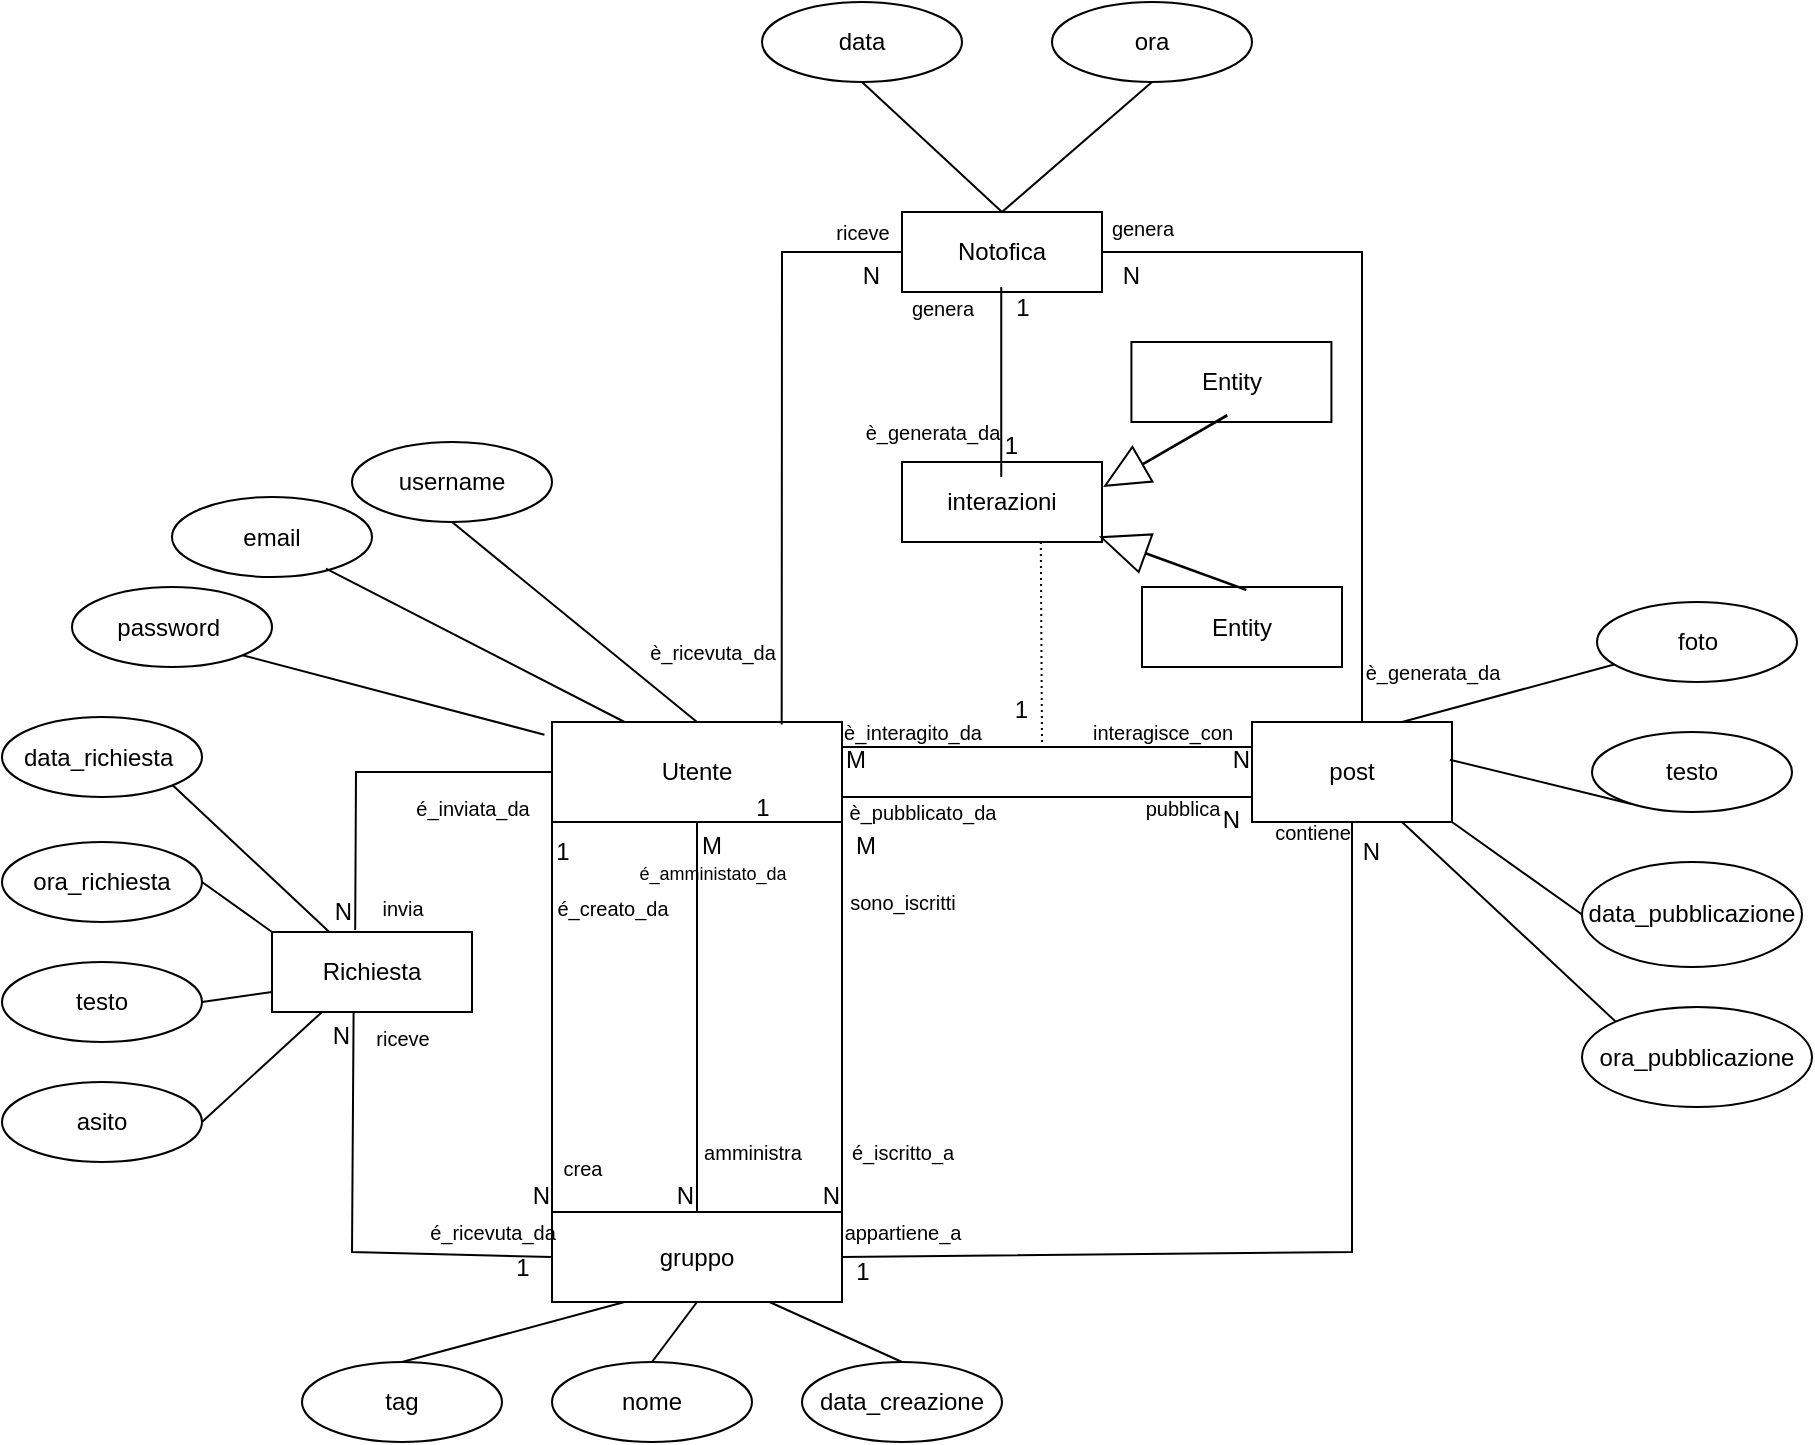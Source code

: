 <mxfile version="22.0.2" type="device">
  <diagram id="R2lEEEUBdFMjLlhIrx00" name="Page-1">
    <mxGraphModel dx="1247" dy="727" grid="1" gridSize="10" guides="1" tooltips="1" connect="1" arrows="1" fold="1" page="1" pageScale="1" pageWidth="1100" pageHeight="850" math="0" shadow="0" extFonts="Permanent Marker^https://fonts.googleapis.com/css?family=Permanent+Marker">
      <root>
        <mxCell id="0" />
        <mxCell id="1" parent="0" />
        <mxCell id="ZvkQ7QNa-g7VnBk4vGac-1" value="Utente" style="whiteSpace=wrap;html=1;align=center;" vertex="1" parent="1">
          <mxGeometry x="395" y="380" width="145" height="50" as="geometry" />
        </mxCell>
        <mxCell id="ZvkQ7QNa-g7VnBk4vGac-2" value="" style="endArrow=none;html=1;rounded=0;exitX=1;exitY=0.25;exitDx=0;exitDy=0;entryX=0;entryY=0.25;entryDx=0;entryDy=0;" edge="1" parent="1" source="ZvkQ7QNa-g7VnBk4vGac-1" target="ZvkQ7QNa-g7VnBk4vGac-5">
          <mxGeometry relative="1" as="geometry">
            <mxPoint x="555" y="485" as="sourcePoint" />
            <mxPoint x="715" y="485" as="targetPoint" />
          </mxGeometry>
        </mxCell>
        <mxCell id="ZvkQ7QNa-g7VnBk4vGac-3" value="M" style="resizable=0;html=1;whiteSpace=wrap;align=left;verticalAlign=bottom;" connectable="0" vertex="1" parent="ZvkQ7QNa-g7VnBk4vGac-2">
          <mxGeometry x="-1" relative="1" as="geometry">
            <mxPoint y="15" as="offset" />
          </mxGeometry>
        </mxCell>
        <mxCell id="ZvkQ7QNa-g7VnBk4vGac-4" value="N" style="resizable=0;html=1;whiteSpace=wrap;align=right;verticalAlign=bottom;" connectable="0" vertex="1" parent="ZvkQ7QNa-g7VnBk4vGac-2">
          <mxGeometry x="1" relative="1" as="geometry">
            <mxPoint y="15" as="offset" />
          </mxGeometry>
        </mxCell>
        <mxCell id="ZvkQ7QNa-g7VnBk4vGac-5" value="post" style="whiteSpace=wrap;html=1;align=center;" vertex="1" parent="1">
          <mxGeometry x="745" y="380" width="100" height="50" as="geometry" />
        </mxCell>
        <mxCell id="ZvkQ7QNa-g7VnBk4vGac-6" value="" style="endArrow=none;html=1;rounded=0;entryX=0;entryY=0;entryDx=0;entryDy=0;exitX=0;exitY=1;exitDx=0;exitDy=0;" edge="1" parent="1" source="ZvkQ7QNa-g7VnBk4vGac-1" target="ZvkQ7QNa-g7VnBk4vGac-8">
          <mxGeometry relative="1" as="geometry">
            <mxPoint x="390" y="450" as="sourcePoint" />
            <mxPoint x="415" y="655" as="targetPoint" />
          </mxGeometry>
        </mxCell>
        <mxCell id="ZvkQ7QNa-g7VnBk4vGac-7" value="N" style="resizable=0;html=1;whiteSpace=wrap;align=right;verticalAlign=bottom;" connectable="0" vertex="1" parent="ZvkQ7QNa-g7VnBk4vGac-6">
          <mxGeometry x="1" relative="1" as="geometry" />
        </mxCell>
        <mxCell id="ZvkQ7QNa-g7VnBk4vGac-8" value="gruppo" style="whiteSpace=wrap;html=1;align=center;" vertex="1" parent="1">
          <mxGeometry x="395" y="625" width="145" height="45" as="geometry" />
        </mxCell>
        <mxCell id="ZvkQ7QNa-g7VnBk4vGac-12" value="" style="endArrow=none;html=1;rounded=0;exitX=0.5;exitY=1;exitDx=0;exitDy=0;entryX=0.5;entryY=0;entryDx=0;entryDy=0;" edge="1" parent="1" source="ZvkQ7QNa-g7VnBk4vGac-1" target="ZvkQ7QNa-g7VnBk4vGac-8">
          <mxGeometry relative="1" as="geometry">
            <mxPoint x="555" y="485" as="sourcePoint" />
            <mxPoint x="420" y="620" as="targetPoint" />
          </mxGeometry>
        </mxCell>
        <mxCell id="ZvkQ7QNa-g7VnBk4vGac-13" value="M" style="resizable=0;html=1;whiteSpace=wrap;align=left;verticalAlign=bottom;" connectable="0" vertex="1" parent="ZvkQ7QNa-g7VnBk4vGac-12">
          <mxGeometry x="-1" relative="1" as="geometry">
            <mxPoint y="20" as="offset" />
          </mxGeometry>
        </mxCell>
        <mxCell id="ZvkQ7QNa-g7VnBk4vGac-14" value="N" style="resizable=0;html=1;whiteSpace=wrap;align=right;verticalAlign=bottom;" connectable="0" vertex="1" parent="ZvkQ7QNa-g7VnBk4vGac-12">
          <mxGeometry x="1" relative="1" as="geometry" />
        </mxCell>
        <mxCell id="ZvkQ7QNa-g7VnBk4vGac-15" value="" style="endArrow=none;html=1;rounded=0;exitX=1;exitY=1;exitDx=0;exitDy=0;entryX=1;entryY=0;entryDx=0;entryDy=0;" edge="1" parent="1" source="ZvkQ7QNa-g7VnBk4vGac-1" target="ZvkQ7QNa-g7VnBk4vGac-8">
          <mxGeometry relative="1" as="geometry">
            <mxPoint x="500" y="470" as="sourcePoint" />
            <mxPoint x="500" y="590" as="targetPoint" />
          </mxGeometry>
        </mxCell>
        <mxCell id="ZvkQ7QNa-g7VnBk4vGac-16" value="M" style="resizable=0;html=1;whiteSpace=wrap;align=left;verticalAlign=bottom;" connectable="0" vertex="1" parent="ZvkQ7QNa-g7VnBk4vGac-15">
          <mxGeometry x="-1" relative="1" as="geometry">
            <mxPoint x="5" y="20" as="offset" />
          </mxGeometry>
        </mxCell>
        <mxCell id="ZvkQ7QNa-g7VnBk4vGac-17" value="N" style="resizable=0;html=1;whiteSpace=wrap;align=right;verticalAlign=bottom;" connectable="0" vertex="1" parent="ZvkQ7QNa-g7VnBk4vGac-15">
          <mxGeometry x="1" relative="1" as="geometry" />
        </mxCell>
        <mxCell id="ZvkQ7QNa-g7VnBk4vGac-18" value="" style="endArrow=none;html=1;rounded=0;exitX=1;exitY=0.5;exitDx=0;exitDy=0;entryX=0.5;entryY=1;entryDx=0;entryDy=0;" edge="1" parent="1" source="ZvkQ7QNa-g7VnBk4vGac-8" target="ZvkQ7QNa-g7VnBk4vGac-5">
          <mxGeometry relative="1" as="geometry">
            <mxPoint x="555" y="485" as="sourcePoint" />
            <mxPoint x="715" y="485" as="targetPoint" />
            <Array as="points">
              <mxPoint x="795" y="645" />
            </Array>
          </mxGeometry>
        </mxCell>
        <mxCell id="ZvkQ7QNa-g7VnBk4vGac-19" value="N" style="resizable=0;html=1;whiteSpace=wrap;align=right;verticalAlign=bottom;" connectable="0" vertex="1" parent="ZvkQ7QNa-g7VnBk4vGac-18">
          <mxGeometry x="1" relative="1" as="geometry">
            <mxPoint x="15" y="23" as="offset" />
          </mxGeometry>
        </mxCell>
        <mxCell id="ZvkQ7QNa-g7VnBk4vGac-20" value="" style="endArrow=none;html=1;rounded=0;exitX=1;exitY=0.75;exitDx=0;exitDy=0;entryX=0;entryY=0.75;entryDx=0;entryDy=0;" edge="1" parent="1" source="ZvkQ7QNa-g7VnBk4vGac-1" target="ZvkQ7QNa-g7VnBk4vGac-5">
          <mxGeometry relative="1" as="geometry">
            <mxPoint x="555" y="485" as="sourcePoint" />
            <mxPoint x="715" y="485" as="targetPoint" />
          </mxGeometry>
        </mxCell>
        <mxCell id="ZvkQ7QNa-g7VnBk4vGac-21" value="N" style="resizable=0;html=1;whiteSpace=wrap;align=right;verticalAlign=bottom;" connectable="0" vertex="1" parent="ZvkQ7QNa-g7VnBk4vGac-20">
          <mxGeometry x="1" relative="1" as="geometry">
            <mxPoint x="-5" y="20" as="offset" />
          </mxGeometry>
        </mxCell>
        <mxCell id="ZvkQ7QNa-g7VnBk4vGac-22" value="Richiesta" style="whiteSpace=wrap;html=1;align=center;" vertex="1" parent="1">
          <mxGeometry x="255" y="485" width="100" height="40" as="geometry" />
        </mxCell>
        <mxCell id="ZvkQ7QNa-g7VnBk4vGac-23" value="" style="endArrow=none;html=1;rounded=0;exitX=0;exitY=0.5;exitDx=0;exitDy=0;entryX=0.416;entryY=-0.025;entryDx=0;entryDy=0;entryPerimeter=0;" edge="1" parent="1" source="ZvkQ7QNa-g7VnBk4vGac-1" target="ZvkQ7QNa-g7VnBk4vGac-22">
          <mxGeometry relative="1" as="geometry">
            <mxPoint x="555" y="485" as="sourcePoint" />
            <mxPoint x="715" y="485" as="targetPoint" />
            <Array as="points">
              <mxPoint x="297" y="405" />
            </Array>
          </mxGeometry>
        </mxCell>
        <mxCell id="ZvkQ7QNa-g7VnBk4vGac-24" value="N" style="resizable=0;html=1;whiteSpace=wrap;align=right;verticalAlign=bottom;" connectable="0" vertex="1" parent="ZvkQ7QNa-g7VnBk4vGac-23">
          <mxGeometry x="1" relative="1" as="geometry" />
        </mxCell>
        <mxCell id="ZvkQ7QNa-g7VnBk4vGac-25" value="" style="endArrow=none;html=1;rounded=0;exitX=0;exitY=0.5;exitDx=0;exitDy=0;entryX=0.408;entryY=0.995;entryDx=0;entryDy=0;entryPerimeter=0;" edge="1" parent="1" source="ZvkQ7QNa-g7VnBk4vGac-8" target="ZvkQ7QNa-g7VnBk4vGac-22">
          <mxGeometry relative="1" as="geometry">
            <mxPoint x="555" y="485" as="sourcePoint" />
            <mxPoint x="715" y="485" as="targetPoint" />
            <Array as="points">
              <mxPoint x="295" y="645" />
            </Array>
          </mxGeometry>
        </mxCell>
        <mxCell id="ZvkQ7QNa-g7VnBk4vGac-26" value="N" style="resizable=0;html=1;whiteSpace=wrap;align=right;verticalAlign=bottom;" connectable="0" vertex="1" parent="ZvkQ7QNa-g7VnBk4vGac-25">
          <mxGeometry x="1" relative="1" as="geometry">
            <mxPoint y="20" as="offset" />
          </mxGeometry>
        </mxCell>
        <mxCell id="ZvkQ7QNa-g7VnBk4vGac-27" value="Notofica" style="whiteSpace=wrap;html=1;align=center;" vertex="1" parent="1">
          <mxGeometry x="570" y="125" width="100" height="40" as="geometry" />
        </mxCell>
        <mxCell id="ZvkQ7QNa-g7VnBk4vGac-28" value="" style="endArrow=none;html=1;rounded=0;entryX=1;entryY=0.5;entryDx=0;entryDy=0;" edge="1" parent="1" target="ZvkQ7QNa-g7VnBk4vGac-27">
          <mxGeometry relative="1" as="geometry">
            <mxPoint x="800" y="380" as="sourcePoint" />
            <mxPoint x="715" y="485" as="targetPoint" />
            <Array as="points">
              <mxPoint x="800" y="145" />
            </Array>
          </mxGeometry>
        </mxCell>
        <mxCell id="ZvkQ7QNa-g7VnBk4vGac-29" value="N" style="resizable=0;html=1;whiteSpace=wrap;align=right;verticalAlign=bottom;" connectable="0" vertex="1" parent="ZvkQ7QNa-g7VnBk4vGac-28">
          <mxGeometry x="1" relative="1" as="geometry">
            <mxPoint x="20" y="20" as="offset" />
          </mxGeometry>
        </mxCell>
        <mxCell id="ZvkQ7QNa-g7VnBk4vGac-30" value="" style="endArrow=none;html=1;rounded=0;entryX=0;entryY=0.5;entryDx=0;entryDy=0;exitX=0.792;exitY=0.026;exitDx=0;exitDy=0;exitPerimeter=0;" edge="1" parent="1" source="ZvkQ7QNa-g7VnBk4vGac-1" target="ZvkQ7QNa-g7VnBk4vGac-27">
          <mxGeometry relative="1" as="geometry">
            <mxPoint x="510" y="380" as="sourcePoint" />
            <mxPoint x="560" y="210" as="targetPoint" />
            <Array as="points">
              <mxPoint x="510" y="145" />
            </Array>
          </mxGeometry>
        </mxCell>
        <mxCell id="ZvkQ7QNa-g7VnBk4vGac-31" value="N" style="resizable=0;html=1;whiteSpace=wrap;align=right;verticalAlign=bottom;" connectable="0" vertex="1" parent="ZvkQ7QNa-g7VnBk4vGac-30">
          <mxGeometry x="1" relative="1" as="geometry">
            <mxPoint x="-10" y="20" as="offset" />
          </mxGeometry>
        </mxCell>
        <mxCell id="ZvkQ7QNa-g7VnBk4vGac-32" value="interazioni" style="whiteSpace=wrap;html=1;align=center;" vertex="1" parent="1">
          <mxGeometry x="570" y="250" width="100" height="40" as="geometry" />
        </mxCell>
        <mxCell id="ZvkQ7QNa-g7VnBk4vGac-33" value="" style="endArrow=none;html=1;rounded=0;dashed=1;dashPattern=1 2;exitX=0.694;exitY=0.999;exitDx=0;exitDy=0;exitPerimeter=0;" edge="1" parent="1" source="ZvkQ7QNa-g7VnBk4vGac-32">
          <mxGeometry relative="1" as="geometry">
            <mxPoint x="555" y="485" as="sourcePoint" />
            <mxPoint x="640" y="390" as="targetPoint" />
            <Array as="points" />
          </mxGeometry>
        </mxCell>
        <mxCell id="ZvkQ7QNa-g7VnBk4vGac-34" value="1" style="resizable=0;html=1;whiteSpace=wrap;align=right;verticalAlign=bottom;" connectable="0" vertex="1" parent="ZvkQ7QNa-g7VnBk4vGac-33">
          <mxGeometry x="1" relative="1" as="geometry">
            <mxPoint x="-5" y="-7" as="offset" />
          </mxGeometry>
        </mxCell>
        <mxCell id="ZvkQ7QNa-g7VnBk4vGac-35" value="" style="endArrow=none;html=1;rounded=0;exitX=0.25;exitY=1;exitDx=0;exitDy=0;" edge="1" parent="1">
          <mxGeometry relative="1" as="geometry">
            <mxPoint x="619.62" y="162.5" as="sourcePoint" />
            <mxPoint x="619.62" y="257.5" as="targetPoint" />
          </mxGeometry>
        </mxCell>
        <mxCell id="ZvkQ7QNa-g7VnBk4vGac-36" value="1" style="resizable=0;html=1;whiteSpace=wrap;align=right;verticalAlign=bottom;" connectable="0" vertex="1" parent="ZvkQ7QNa-g7VnBk4vGac-35">
          <mxGeometry x="1" relative="1" as="geometry">
            <mxPoint x="10" y="-7" as="offset" />
          </mxGeometry>
        </mxCell>
        <mxCell id="ZvkQ7QNa-g7VnBk4vGac-37" value="data" style="ellipse;whiteSpace=wrap;html=1;align=center;" vertex="1" parent="1">
          <mxGeometry x="500" y="20" width="100" height="40" as="geometry" />
        </mxCell>
        <mxCell id="ZvkQ7QNa-g7VnBk4vGac-38" value="ora" style="ellipse;whiteSpace=wrap;html=1;align=center;" vertex="1" parent="1">
          <mxGeometry x="645" y="20" width="100" height="40" as="geometry" />
        </mxCell>
        <mxCell id="ZvkQ7QNa-g7VnBk4vGac-39" value="" style="endArrow=none;html=1;rounded=0;exitX=0.5;exitY=1;exitDx=0;exitDy=0;entryX=0.5;entryY=0;entryDx=0;entryDy=0;" edge="1" parent="1" source="ZvkQ7QNa-g7VnBk4vGac-37" target="ZvkQ7QNa-g7VnBk4vGac-27">
          <mxGeometry relative="1" as="geometry">
            <mxPoint x="535" y="130" as="sourcePoint" />
            <mxPoint x="695" y="130" as="targetPoint" />
          </mxGeometry>
        </mxCell>
        <mxCell id="ZvkQ7QNa-g7VnBk4vGac-40" value="" style="endArrow=none;html=1;rounded=0;exitX=0.5;exitY=1;exitDx=0;exitDy=0;entryX=0.5;entryY=0;entryDx=0;entryDy=0;" edge="1" parent="1" source="ZvkQ7QNa-g7VnBk4vGac-38" target="ZvkQ7QNa-g7VnBk4vGac-27">
          <mxGeometry relative="1" as="geometry">
            <mxPoint x="535" y="130" as="sourcePoint" />
            <mxPoint x="695" y="130" as="targetPoint" />
          </mxGeometry>
        </mxCell>
        <mxCell id="ZvkQ7QNa-g7VnBk4vGac-41" value="username" style="ellipse;whiteSpace=wrap;html=1;align=center;" vertex="1" parent="1">
          <mxGeometry x="295" y="240" width="100" height="40" as="geometry" />
        </mxCell>
        <mxCell id="ZvkQ7QNa-g7VnBk4vGac-42" value="asito" style="ellipse;whiteSpace=wrap;html=1;align=center;" vertex="1" parent="1">
          <mxGeometry x="120" y="560" width="100" height="40" as="geometry" />
        </mxCell>
        <mxCell id="ZvkQ7QNa-g7VnBk4vGac-43" value="testo" style="ellipse;whiteSpace=wrap;html=1;align=center;" vertex="1" parent="1">
          <mxGeometry x="120" y="500" width="100" height="40" as="geometry" />
        </mxCell>
        <mxCell id="ZvkQ7QNa-g7VnBk4vGac-44" value="ora_richiesta" style="ellipse;whiteSpace=wrap;html=1;align=center;" vertex="1" parent="1">
          <mxGeometry x="120" y="440" width="100" height="40" as="geometry" />
        </mxCell>
        <mxCell id="ZvkQ7QNa-g7VnBk4vGac-45" value="data_richiesta&amp;nbsp;" style="ellipse;whiteSpace=wrap;html=1;align=center;" vertex="1" parent="1">
          <mxGeometry x="120" y="377.5" width="100" height="40" as="geometry" />
        </mxCell>
        <mxCell id="ZvkQ7QNa-g7VnBk4vGac-46" value="tag" style="ellipse;whiteSpace=wrap;html=1;align=center;" vertex="1" parent="1">
          <mxGeometry x="270" y="700" width="100" height="40" as="geometry" />
        </mxCell>
        <mxCell id="ZvkQ7QNa-g7VnBk4vGac-47" value="nome" style="ellipse;whiteSpace=wrap;html=1;align=center;" vertex="1" parent="1">
          <mxGeometry x="395" y="700" width="100" height="40" as="geometry" />
        </mxCell>
        <mxCell id="ZvkQ7QNa-g7VnBk4vGac-48" value="data_creazione" style="ellipse;whiteSpace=wrap;html=1;align=center;" vertex="1" parent="1">
          <mxGeometry x="520" y="700" width="100" height="40" as="geometry" />
        </mxCell>
        <mxCell id="ZvkQ7QNa-g7VnBk4vGac-49" value="ora_pubblicazione" style="ellipse;whiteSpace=wrap;html=1;align=center;" vertex="1" parent="1">
          <mxGeometry x="910" y="522.5" width="115" height="50" as="geometry" />
        </mxCell>
        <mxCell id="ZvkQ7QNa-g7VnBk4vGac-50" value="data_pubblicazione" style="ellipse;whiteSpace=wrap;html=1;align=center;" vertex="1" parent="1">
          <mxGeometry x="910" y="450" width="110" height="52.5" as="geometry" />
        </mxCell>
        <mxCell id="ZvkQ7QNa-g7VnBk4vGac-51" value="testo" style="ellipse;whiteSpace=wrap;html=1;align=center;" vertex="1" parent="1">
          <mxGeometry x="915" y="385" width="100" height="40" as="geometry" />
        </mxCell>
        <mxCell id="ZvkQ7QNa-g7VnBk4vGac-52" value="foto" style="ellipse;whiteSpace=wrap;html=1;align=center;" vertex="1" parent="1">
          <mxGeometry x="917.5" y="320" width="100" height="40" as="geometry" />
        </mxCell>
        <mxCell id="ZvkQ7QNa-g7VnBk4vGac-53" value="" style="endArrow=none;html=1;rounded=0;exitX=0.5;exitY=1;exitDx=0;exitDy=0;entryX=0.5;entryY=0;entryDx=0;entryDy=0;" edge="1" parent="1" source="ZvkQ7QNa-g7VnBk4vGac-8" target="ZvkQ7QNa-g7VnBk4vGac-47">
          <mxGeometry relative="1" as="geometry">
            <mxPoint x="620" y="670" as="sourcePoint" />
            <mxPoint x="780" y="670" as="targetPoint" />
          </mxGeometry>
        </mxCell>
        <mxCell id="ZvkQ7QNa-g7VnBk4vGac-54" value="" style="endArrow=none;html=1;rounded=0;exitX=0.75;exitY=1;exitDx=0;exitDy=0;entryX=0.5;entryY=0;entryDx=0;entryDy=0;" edge="1" parent="1" source="ZvkQ7QNa-g7VnBk4vGac-8" target="ZvkQ7QNa-g7VnBk4vGac-48">
          <mxGeometry relative="1" as="geometry">
            <mxPoint x="510" y="680" as="sourcePoint" />
            <mxPoint x="670" y="680" as="targetPoint" />
          </mxGeometry>
        </mxCell>
        <mxCell id="ZvkQ7QNa-g7VnBk4vGac-55" value="" style="endArrow=none;html=1;rounded=0;exitX=0.75;exitY=1;exitDx=0;exitDy=0;entryX=0;entryY=0;entryDx=0;entryDy=0;" edge="1" parent="1" source="ZvkQ7QNa-g7VnBk4vGac-5" target="ZvkQ7QNa-g7VnBk4vGac-49">
          <mxGeometry relative="1" as="geometry">
            <mxPoint x="720" y="514.62" as="sourcePoint" />
            <mxPoint x="880" y="514.62" as="targetPoint" />
          </mxGeometry>
        </mxCell>
        <mxCell id="ZvkQ7QNa-g7VnBk4vGac-56" value="" style="endArrow=none;html=1;rounded=0;entryX=0;entryY=0.5;entryDx=0;entryDy=0;exitX=1;exitY=1;exitDx=0;exitDy=0;" edge="1" parent="1" source="ZvkQ7QNa-g7VnBk4vGac-5" target="ZvkQ7QNa-g7VnBk4vGac-50">
          <mxGeometry relative="1" as="geometry">
            <mxPoint x="530" y="420" as="sourcePoint" />
            <mxPoint x="690" y="420" as="targetPoint" />
            <Array as="points" />
          </mxGeometry>
        </mxCell>
        <mxCell id="ZvkQ7QNa-g7VnBk4vGac-57" value="" style="endArrow=none;html=1;rounded=0;entryX=0.989;entryY=0.377;entryDx=0;entryDy=0;entryPerimeter=0;exitX=0.197;exitY=0.901;exitDx=0;exitDy=0;exitPerimeter=0;" edge="1" parent="1" source="ZvkQ7QNa-g7VnBk4vGac-51" target="ZvkQ7QNa-g7VnBk4vGac-5">
          <mxGeometry relative="1" as="geometry">
            <mxPoint x="530" y="420" as="sourcePoint" />
            <mxPoint x="690" y="420" as="targetPoint" />
          </mxGeometry>
        </mxCell>
        <mxCell id="ZvkQ7QNa-g7VnBk4vGac-58" value="" style="endArrow=none;html=1;rounded=0;exitX=0.75;exitY=0;exitDx=0;exitDy=0;" edge="1" parent="1" source="ZvkQ7QNa-g7VnBk4vGac-5" target="ZvkQ7QNa-g7VnBk4vGac-52">
          <mxGeometry relative="1" as="geometry">
            <mxPoint x="530" y="420" as="sourcePoint" />
            <mxPoint x="690" y="420" as="targetPoint" />
          </mxGeometry>
        </mxCell>
        <mxCell id="ZvkQ7QNa-g7VnBk4vGac-60" value="" style="endArrow=none;html=1;rounded=0;exitX=1;exitY=0.5;exitDx=0;exitDy=0;entryX=0.25;entryY=1;entryDx=0;entryDy=0;" edge="1" parent="1" source="ZvkQ7QNa-g7VnBk4vGac-42" target="ZvkQ7QNa-g7VnBk4vGac-22">
          <mxGeometry relative="1" as="geometry">
            <mxPoint x="530" y="519.62" as="sourcePoint" />
            <mxPoint x="690" y="519.62" as="targetPoint" />
          </mxGeometry>
        </mxCell>
        <mxCell id="ZvkQ7QNa-g7VnBk4vGac-61" value="" style="endArrow=none;html=1;rounded=0;exitX=1;exitY=0.5;exitDx=0;exitDy=0;entryX=0;entryY=0.75;entryDx=0;entryDy=0;" edge="1" parent="1" source="ZvkQ7QNa-g7VnBk4vGac-43" target="ZvkQ7QNa-g7VnBk4vGac-22">
          <mxGeometry relative="1" as="geometry">
            <mxPoint x="530" y="500" as="sourcePoint" />
            <mxPoint x="690" y="500" as="targetPoint" />
          </mxGeometry>
        </mxCell>
        <mxCell id="ZvkQ7QNa-g7VnBk4vGac-62" value="" style="endArrow=none;html=1;rounded=0;exitX=1;exitY=0.5;exitDx=0;exitDy=0;entryX=0;entryY=0;entryDx=0;entryDy=0;" edge="1" parent="1" source="ZvkQ7QNa-g7VnBk4vGac-44" target="ZvkQ7QNa-g7VnBk4vGac-22">
          <mxGeometry relative="1" as="geometry">
            <mxPoint x="530" y="525" as="sourcePoint" />
            <mxPoint x="690" y="525" as="targetPoint" />
          </mxGeometry>
        </mxCell>
        <mxCell id="ZvkQ7QNa-g7VnBk4vGac-63" value="" style="endArrow=none;html=1;rounded=0;exitX=1;exitY=1;exitDx=0;exitDy=0;" edge="1" parent="1" source="ZvkQ7QNa-g7VnBk4vGac-45" target="ZvkQ7QNa-g7VnBk4vGac-22">
          <mxGeometry relative="1" as="geometry">
            <mxPoint x="530" y="504.62" as="sourcePoint" />
            <mxPoint x="690" y="504.62" as="targetPoint" />
          </mxGeometry>
        </mxCell>
        <mxCell id="ZvkQ7QNa-g7VnBk4vGac-64" value="" style="endArrow=none;html=1;rounded=0;entryX=0.25;entryY=1;entryDx=0;entryDy=0;exitX=0.5;exitY=0;exitDx=0;exitDy=0;" edge="1" parent="1" source="ZvkQ7QNa-g7VnBk4vGac-46" target="ZvkQ7QNa-g7VnBk4vGac-8">
          <mxGeometry relative="1" as="geometry">
            <mxPoint x="210" y="680" as="sourcePoint" />
            <mxPoint x="370" y="680" as="targetPoint" />
          </mxGeometry>
        </mxCell>
        <mxCell id="ZvkQ7QNa-g7VnBk4vGac-68" value="password&amp;nbsp;" style="ellipse;whiteSpace=wrap;html=1;align=center;" vertex="1" parent="1">
          <mxGeometry x="155" y="312.5" width="100" height="40" as="geometry" />
        </mxCell>
        <mxCell id="ZvkQ7QNa-g7VnBk4vGac-69" value="email" style="ellipse;whiteSpace=wrap;html=1;align=center;" vertex="1" parent="1">
          <mxGeometry x="205" y="267.5" width="100" height="40" as="geometry" />
        </mxCell>
        <mxCell id="ZvkQ7QNa-g7VnBk4vGac-70" value="" style="endArrow=none;html=1;rounded=0;exitX=1;exitY=1;exitDx=0;exitDy=0;entryX=-0.026;entryY=0.127;entryDx=0;entryDy=0;entryPerimeter=0;" edge="1" parent="1" source="ZvkQ7QNa-g7VnBk4vGac-68" target="ZvkQ7QNa-g7VnBk4vGac-1">
          <mxGeometry relative="1" as="geometry">
            <mxPoint x="530" y="420" as="sourcePoint" />
            <mxPoint x="690" y="420" as="targetPoint" />
          </mxGeometry>
        </mxCell>
        <mxCell id="ZvkQ7QNa-g7VnBk4vGac-71" value="" style="endArrow=none;html=1;rounded=0;exitX=0.77;exitY=0.896;exitDx=0;exitDy=0;exitPerimeter=0;entryX=0.25;entryY=0;entryDx=0;entryDy=0;" edge="1" parent="1" source="ZvkQ7QNa-g7VnBk4vGac-69" target="ZvkQ7QNa-g7VnBk4vGac-1">
          <mxGeometry relative="1" as="geometry">
            <mxPoint x="530" y="420" as="sourcePoint" />
            <mxPoint x="690" y="420" as="targetPoint" />
          </mxGeometry>
        </mxCell>
        <mxCell id="ZvkQ7QNa-g7VnBk4vGac-72" value="" style="endArrow=none;html=1;rounded=0;exitX=0.5;exitY=1;exitDx=0;exitDy=0;entryX=0.5;entryY=0;entryDx=0;entryDy=0;" edge="1" parent="1" source="ZvkQ7QNa-g7VnBk4vGac-41" target="ZvkQ7QNa-g7VnBk4vGac-1">
          <mxGeometry relative="1" as="geometry">
            <mxPoint x="530" y="420" as="sourcePoint" />
            <mxPoint x="690" y="420" as="targetPoint" />
          </mxGeometry>
        </mxCell>
        <mxCell id="ZvkQ7QNa-g7VnBk4vGac-73" value="Entity" style="whiteSpace=wrap;html=1;align=center;" vertex="1" parent="1">
          <mxGeometry x="684.71" y="190" width="100" height="40" as="geometry" />
        </mxCell>
        <mxCell id="ZvkQ7QNa-g7VnBk4vGac-74" value="Entity" style="whiteSpace=wrap;html=1;align=center;" vertex="1" parent="1">
          <mxGeometry x="690" y="312.5" width="100" height="40" as="geometry" />
        </mxCell>
        <mxCell id="ZvkQ7QNa-g7VnBk4vGac-76" value="" style="shape=singleArrow;direction=north;whiteSpace=wrap;html=1;arrowWidth=0.016;arrowSize=0.307;rotation=-120;" vertex="1" parent="1">
          <mxGeometry x="691.91" y="209.38" width="20" height="70" as="geometry" />
        </mxCell>
        <mxCell id="ZvkQ7QNa-g7VnBk4vGac-78" value="" style="shape=singleArrow;direction=north;whiteSpace=wrap;html=1;arrowWidth=0.016;arrowSize=0.307;rotation=-70;" vertex="1" parent="1">
          <mxGeometry x="695.66" y="262.33" width="20" height="76.7" as="geometry" />
        </mxCell>
        <mxCell id="ZvkQ7QNa-g7VnBk4vGac-79" value="&lt;font style=&quot;font-size: 10px;&quot;&gt;riceve&lt;/font&gt;" style="text;html=1;align=center;verticalAlign=middle;resizable=0;points=[];autosize=1;strokeColor=none;fillColor=none;" vertex="1" parent="1">
          <mxGeometry x="525" y="120" width="50" height="30" as="geometry" />
        </mxCell>
        <mxCell id="ZvkQ7QNa-g7VnBk4vGac-80" value="&lt;font style=&quot;font-size: 10px;&quot;&gt;è_ricevuta_da&lt;/font&gt;" style="text;html=1;align=center;verticalAlign=middle;resizable=0;points=[];autosize=1;strokeColor=none;fillColor=none;" vertex="1" parent="1">
          <mxGeometry x="430" y="330" width="90" height="30" as="geometry" />
        </mxCell>
        <mxCell id="ZvkQ7QNa-g7VnBk4vGac-82" value="&lt;font style=&quot;font-size: 10px;&quot;&gt;genera&lt;/font&gt;" style="text;html=1;align=center;verticalAlign=middle;resizable=0;points=[];autosize=1;strokeColor=none;fillColor=none;" vertex="1" parent="1">
          <mxGeometry x="665" y="118" width="50" height="30" as="geometry" />
        </mxCell>
        <mxCell id="ZvkQ7QNa-g7VnBk4vGac-83" value="&lt;font style=&quot;font-size: 10px;&quot;&gt;è_generata_da&lt;/font&gt;" style="text;html=1;align=center;verticalAlign=middle;resizable=0;points=[];autosize=1;strokeColor=none;fillColor=none;" vertex="1" parent="1">
          <mxGeometry x="790" y="340" width="90" height="30" as="geometry" />
        </mxCell>
        <mxCell id="ZvkQ7QNa-g7VnBk4vGac-84" value="&lt;font style=&quot;font-size: 10px;&quot;&gt;genera&lt;/font&gt;" style="text;html=1;align=center;verticalAlign=middle;resizable=0;points=[];autosize=1;strokeColor=none;fillColor=none;" vertex="1" parent="1">
          <mxGeometry x="565" y="158" width="50" height="30" as="geometry" />
        </mxCell>
        <mxCell id="ZvkQ7QNa-g7VnBk4vGac-85" value="1" style="text;html=1;align=center;verticalAlign=middle;resizable=0;points=[];autosize=1;strokeColor=none;fillColor=none;" vertex="1" parent="1">
          <mxGeometry x="615" y="158" width="30" height="30" as="geometry" />
        </mxCell>
        <mxCell id="ZvkQ7QNa-g7VnBk4vGac-86" value="&lt;font style=&quot;font-size: 10px;&quot;&gt;è_generata_da&lt;/font&gt;" style="text;html=1;align=center;verticalAlign=middle;resizable=0;points=[];autosize=1;strokeColor=none;fillColor=none;" vertex="1" parent="1">
          <mxGeometry x="540" y="220" width="90" height="30" as="geometry" />
        </mxCell>
        <mxCell id="ZvkQ7QNa-g7VnBk4vGac-87" value="&lt;font style=&quot;font-size: 10px;&quot;&gt;è_interagito_da&lt;/font&gt;" style="text;html=1;align=center;verticalAlign=middle;resizable=0;points=[];autosize=1;strokeColor=none;fillColor=none;" vertex="1" parent="1">
          <mxGeometry x="530" y="370" width="90" height="30" as="geometry" />
        </mxCell>
        <mxCell id="ZvkQ7QNa-g7VnBk4vGac-88" value="&lt;font style=&quot;font-size: 10px;&quot;&gt;interagisce_con&lt;/font&gt;" style="text;html=1;align=center;verticalAlign=middle;resizable=0;points=[];autosize=1;strokeColor=none;fillColor=none;" vertex="1" parent="1">
          <mxGeometry x="655" y="370" width="90" height="30" as="geometry" />
        </mxCell>
        <mxCell id="ZvkQ7QNa-g7VnBk4vGac-89" value="&lt;font style=&quot;font-size: 10px;&quot;&gt;é_inviata_da&lt;/font&gt;" style="text;html=1;align=center;verticalAlign=middle;resizable=0;points=[];autosize=1;strokeColor=none;fillColor=none;" vertex="1" parent="1">
          <mxGeometry x="315" y="407.5" width="80" height="30" as="geometry" />
        </mxCell>
        <mxCell id="ZvkQ7QNa-g7VnBk4vGac-97" value="&lt;font style=&quot;font-size: 10px;&quot;&gt;invia&lt;/font&gt;" style="text;html=1;align=center;verticalAlign=middle;resizable=0;points=[];autosize=1;strokeColor=none;fillColor=none;" vertex="1" parent="1">
          <mxGeometry x="300" y="458" width="40" height="30" as="geometry" />
        </mxCell>
        <mxCell id="ZvkQ7QNa-g7VnBk4vGac-98" value="&lt;font style=&quot;font-size: 10px;&quot;&gt;riceve&lt;/font&gt;" style="text;html=1;align=center;verticalAlign=middle;resizable=0;points=[];autosize=1;strokeColor=none;fillColor=none;" vertex="1" parent="1">
          <mxGeometry x="295" y="522.5" width="50" height="30" as="geometry" />
        </mxCell>
        <mxCell id="ZvkQ7QNa-g7VnBk4vGac-99" value="&lt;font style=&quot;font-size: 10px;&quot;&gt;é_ricevuta_da&lt;/font&gt;" style="text;html=1;align=center;verticalAlign=middle;resizable=0;points=[];autosize=1;strokeColor=none;fillColor=none;" vertex="1" parent="1">
          <mxGeometry x="320" y="620" width="90" height="30" as="geometry" />
        </mxCell>
        <mxCell id="ZvkQ7QNa-g7VnBk4vGac-100" value="&lt;font style=&quot;font-size: 10px;&quot;&gt;appartiene_a&lt;/font&gt;" style="text;html=1;align=center;verticalAlign=middle;resizable=0;points=[];autosize=1;strokeColor=none;fillColor=none;" vertex="1" parent="1">
          <mxGeometry x="530" y="620" width="80" height="30" as="geometry" />
        </mxCell>
        <mxCell id="ZvkQ7QNa-g7VnBk4vGac-101" value="&lt;font style=&quot;font-size: 10px;&quot;&gt;contiene&lt;/font&gt;" style="text;html=1;align=center;verticalAlign=middle;resizable=0;points=[];autosize=1;strokeColor=none;fillColor=none;" vertex="1" parent="1">
          <mxGeometry x="745" y="420" width="60" height="30" as="geometry" />
        </mxCell>
        <mxCell id="ZvkQ7QNa-g7VnBk4vGac-102" value="1" style="text;html=1;align=center;verticalAlign=middle;resizable=0;points=[];autosize=1;strokeColor=none;fillColor=none;" vertex="1" parent="1">
          <mxGeometry x="365" y="638" width="30" height="30" as="geometry" />
        </mxCell>
        <mxCell id="ZvkQ7QNa-g7VnBk4vGac-103" value="1" style="text;html=1;align=center;verticalAlign=middle;resizable=0;points=[];autosize=1;strokeColor=none;fillColor=none;" vertex="1" parent="1">
          <mxGeometry x="535" y="640" width="30" height="30" as="geometry" />
        </mxCell>
        <mxCell id="ZvkQ7QNa-g7VnBk4vGac-104" value="1" style="text;html=1;align=center;verticalAlign=middle;resizable=0;points=[];autosize=1;strokeColor=none;fillColor=none;" vertex="1" parent="1">
          <mxGeometry x="485" y="408" width="30" height="30" as="geometry" />
        </mxCell>
        <mxCell id="ZvkQ7QNa-g7VnBk4vGac-105" value="&lt;font style=&quot;font-size: 10px;&quot;&gt;è_pubblicato_da&lt;/font&gt;" style="text;html=1;align=center;verticalAlign=middle;resizable=0;points=[];autosize=1;strokeColor=none;fillColor=none;" vertex="1" parent="1">
          <mxGeometry x="530" y="410" width="100" height="30" as="geometry" />
        </mxCell>
        <mxCell id="ZvkQ7QNa-g7VnBk4vGac-108" value="&lt;font style=&quot;font-size: 10px;&quot;&gt;pubblica&lt;/font&gt;" style="text;html=1;align=center;verticalAlign=middle;resizable=0;points=[];autosize=1;strokeColor=none;fillColor=none;" vertex="1" parent="1">
          <mxGeometry x="680" y="407.5" width="60" height="30" as="geometry" />
        </mxCell>
        <mxCell id="ZvkQ7QNa-g7VnBk4vGac-109" value="&lt;font style=&quot;font-size: 10px;&quot;&gt;sono_iscritti&lt;/font&gt;" style="text;html=1;align=center;verticalAlign=middle;resizable=0;points=[];autosize=1;strokeColor=none;fillColor=none;" vertex="1" parent="1">
          <mxGeometry x="530" y="455" width="80" height="30" as="geometry" />
        </mxCell>
        <mxCell id="ZvkQ7QNa-g7VnBk4vGac-110" value="&lt;font style=&quot;font-size: 10px;&quot;&gt;é_iscritto_a&lt;/font&gt;" style="text;html=1;align=center;verticalAlign=middle;resizable=0;points=[];autosize=1;strokeColor=none;fillColor=none;" vertex="1" parent="1">
          <mxGeometry x="535" y="580" width="70" height="30" as="geometry" />
        </mxCell>
        <mxCell id="ZvkQ7QNa-g7VnBk4vGac-111" value="&lt;font style=&quot;font-size: 9px;&quot;&gt;é_amministato_da&lt;/font&gt;" style="text;html=1;align=center;verticalAlign=middle;resizable=0;points=[];autosize=1;strokeColor=none;fillColor=none;" vertex="1" parent="1">
          <mxGeometry x="425" y="440" width="100" height="30" as="geometry" />
        </mxCell>
        <mxCell id="ZvkQ7QNa-g7VnBk4vGac-112" value="&lt;font style=&quot;font-size: 10px;&quot;&gt;amministra&lt;/font&gt;" style="text;html=1;align=center;verticalAlign=middle;resizable=0;points=[];autosize=1;strokeColor=none;fillColor=none;" vertex="1" parent="1">
          <mxGeometry x="460" y="580" width="70" height="30" as="geometry" />
        </mxCell>
        <mxCell id="ZvkQ7QNa-g7VnBk4vGac-113" value="1" style="text;html=1;align=center;verticalAlign=middle;resizable=0;points=[];autosize=1;strokeColor=none;fillColor=none;" vertex="1" parent="1">
          <mxGeometry x="385" y="430" width="30" height="30" as="geometry" />
        </mxCell>
        <mxCell id="ZvkQ7QNa-g7VnBk4vGac-114" value="&lt;font style=&quot;font-size: 10px;&quot;&gt;é_creato_da&lt;/font&gt;" style="text;html=1;align=center;verticalAlign=middle;resizable=0;points=[];autosize=1;strokeColor=none;fillColor=none;" vertex="1" parent="1">
          <mxGeometry x="385" y="458" width="80" height="30" as="geometry" />
        </mxCell>
        <mxCell id="ZvkQ7QNa-g7VnBk4vGac-115" value="&lt;font style=&quot;font-size: 10px;&quot;&gt;crea&lt;/font&gt;" style="text;html=1;align=center;verticalAlign=middle;resizable=0;points=[];autosize=1;strokeColor=none;fillColor=none;" vertex="1" parent="1">
          <mxGeometry x="390" y="588" width="40" height="30" as="geometry" />
        </mxCell>
      </root>
    </mxGraphModel>
  </diagram>
</mxfile>
